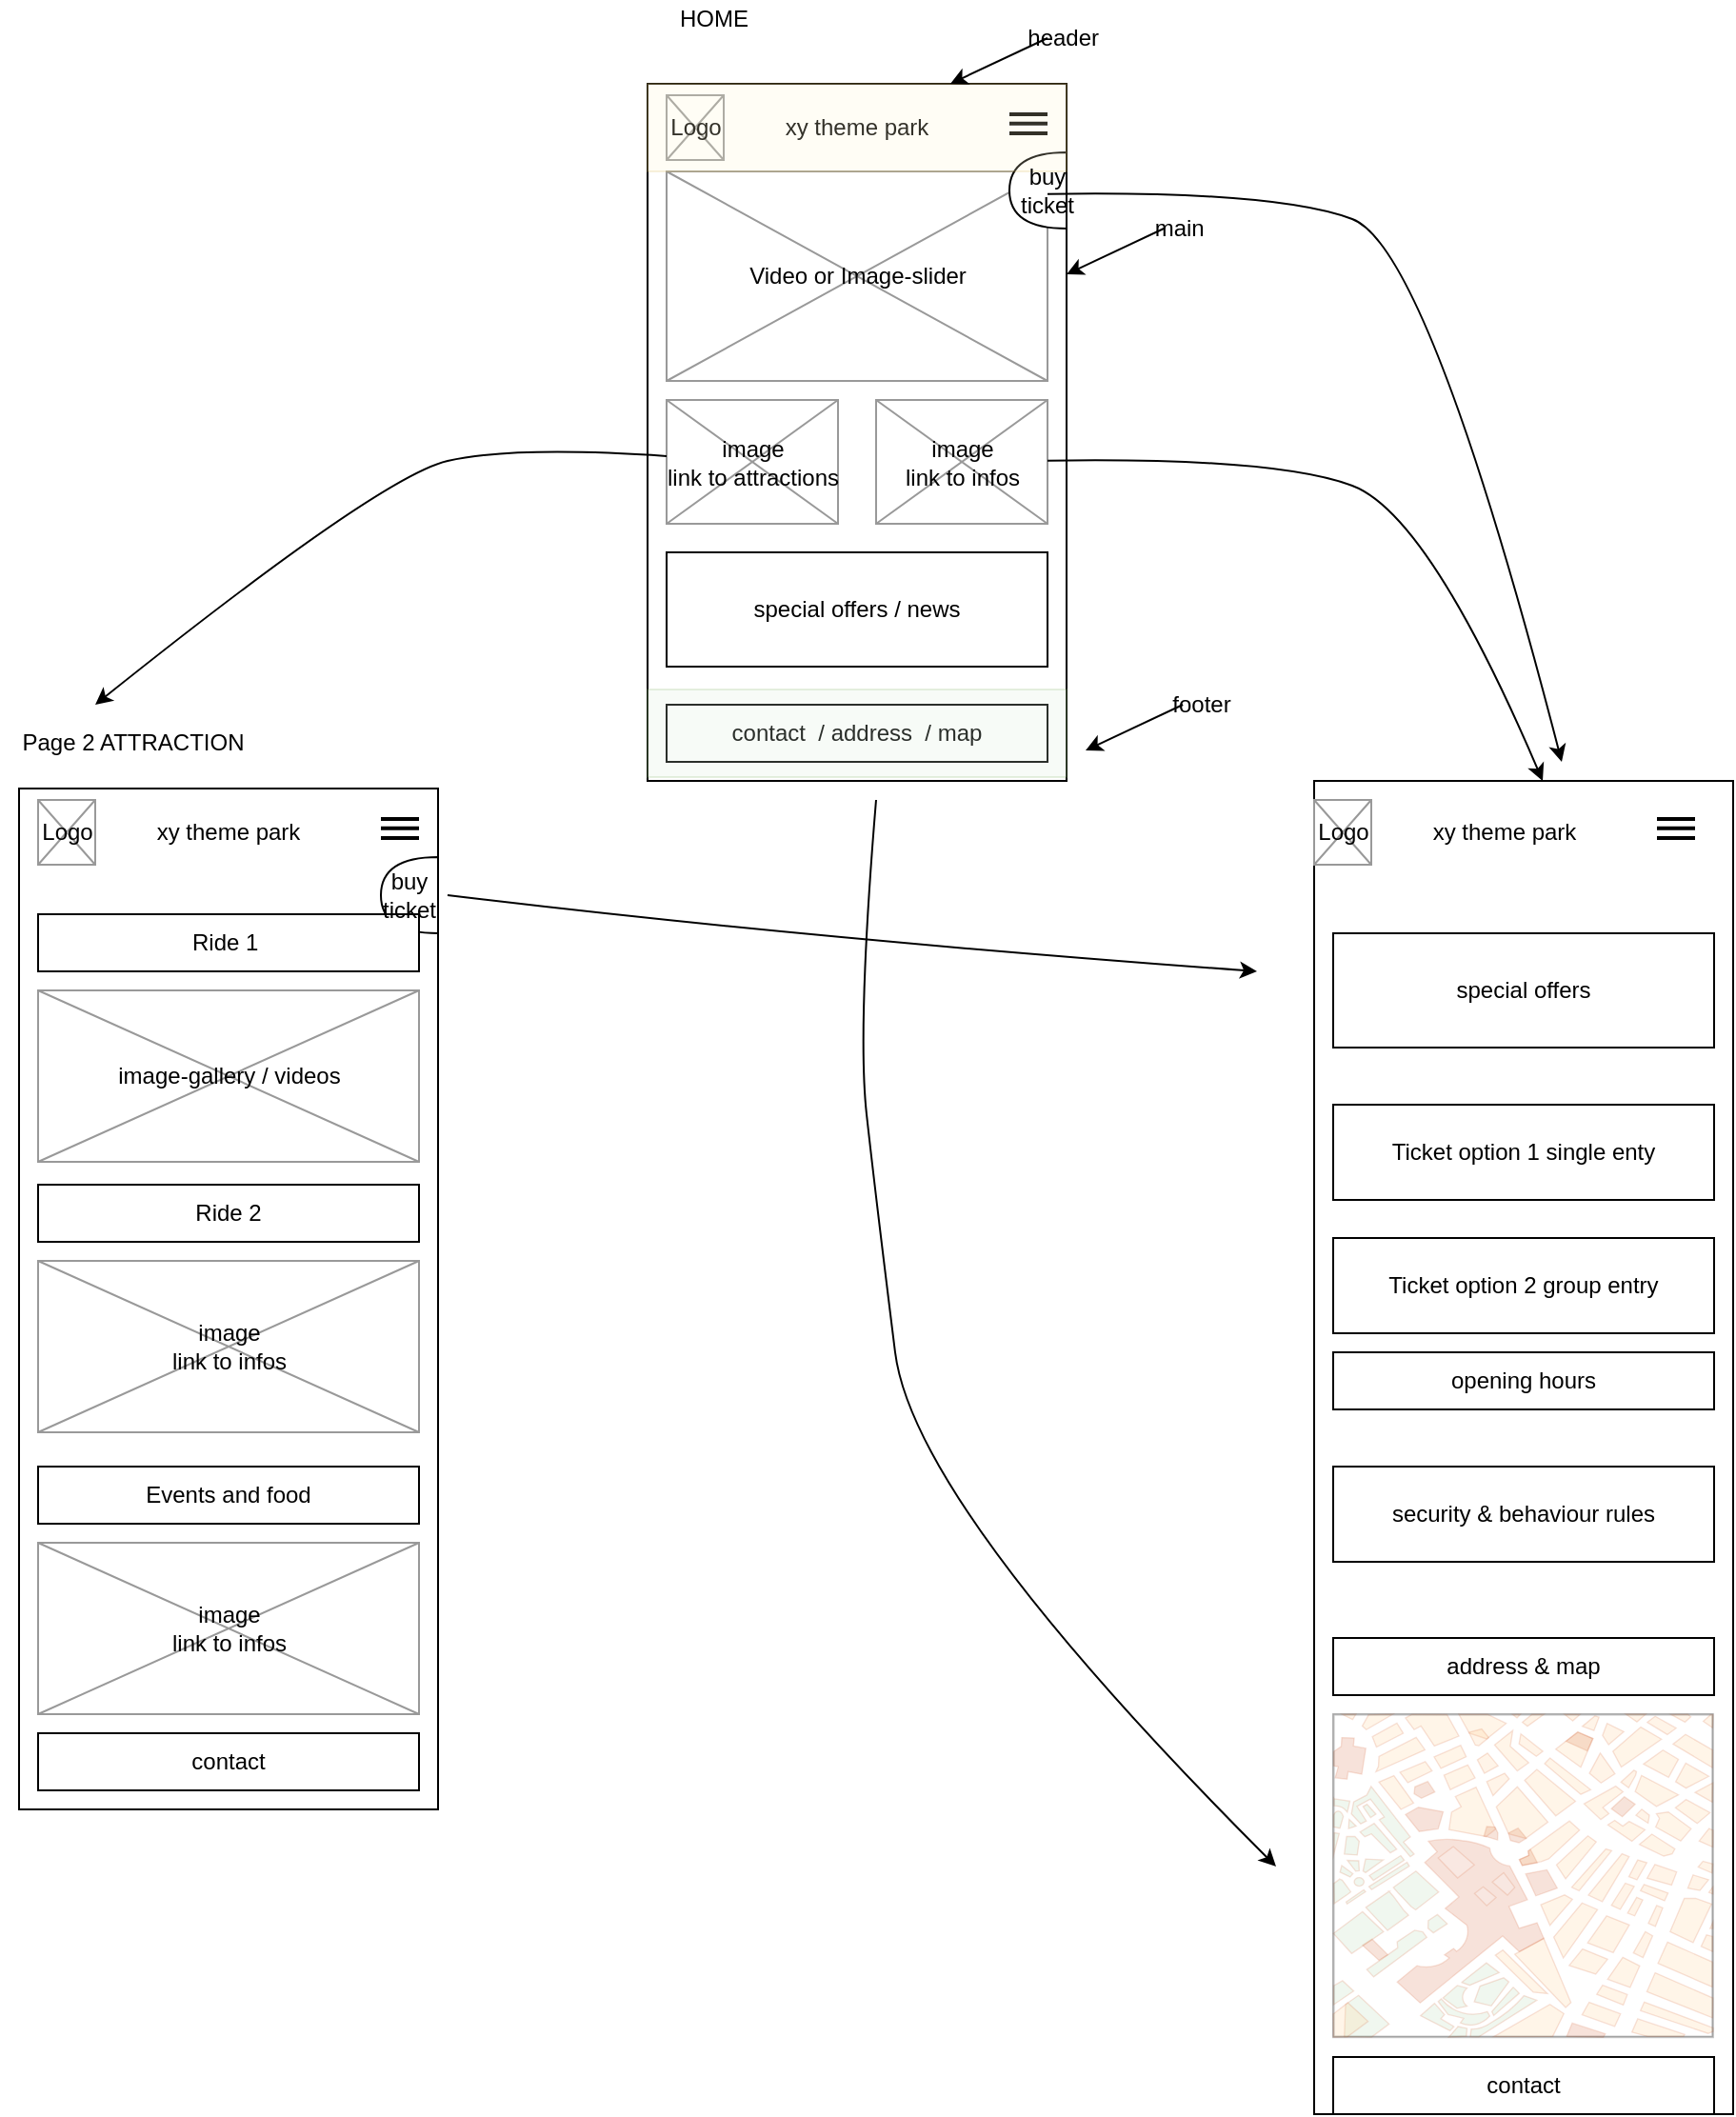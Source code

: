<mxfile version="14.7.1" type="github"><diagram id="Tz94heCCpqs6r6Kg0a_S" name="Page-1"><mxGraphModel dx="1809" dy="1105" grid="1" gridSize="10" guides="1" tooltips="1" connect="1" arrows="1" fold="1" page="1" pageScale="1" pageWidth="1169" pageHeight="827" math="0" shadow="0"><root><mxCell id="0"/><mxCell id="1" parent="0"/><mxCell id="b5tYH_EXLa9vp5NdrSGa-64" value="" style="rounded=0;whiteSpace=wrap;html=1;labelBackgroundColor=none;opacity=20;fillColor=#ffe6cc;strokeColor=#d79b00;" parent="1" vertex="1"><mxGeometry x="480" y="90" width="220" height="270" as="geometry"/></mxCell><mxCell id="b5tYH_EXLa9vp5NdrSGa-3" value="" style="rounded=0;whiteSpace=wrap;html=1;verticalAlign=middle;" parent="1" vertex="1"><mxGeometry x="480" y="44" width="220" height="366" as="geometry"/></mxCell><mxCell id="b5tYH_EXLa9vp5NdrSGa-8" value="HOME" style="text;html=1;strokeColor=none;fillColor=none;align=center;verticalAlign=middle;whiteSpace=wrap;rounded=0;" parent="1" vertex="1"><mxGeometry x="480" width="70" height="20" as="geometry"/></mxCell><mxCell id="b5tYH_EXLa9vp5NdrSGa-10" value="Page 2 ATTRACTION" style="text;html=1;strokeColor=none;fillColor=none;align=center;verticalAlign=middle;whiteSpace=wrap;rounded=0;" parent="1" vertex="1"><mxGeometry x="140" y="380" width="140" height="20" as="geometry"/></mxCell><mxCell id="b5tYH_EXLa9vp5NdrSGa-12" value="Video or Image-slider" style="verticalLabelPosition=middle;shadow=0;dashed=0;align=center;html=1;verticalAlign=middle;strokeWidth=1;shape=mxgraph.mockup.graphics.simpleIcon;strokeColor=#999999;fillColor=#ffffff;labelPosition=center;" parent="1" vertex="1"><mxGeometry x="490" y="90" width="200" height="110" as="geometry"/></mxCell><mxCell id="b5tYH_EXLa9vp5NdrSGa-16" value="image&lt;br&gt;link to attractions" style="verticalLabelPosition=middle;shadow=0;dashed=0;align=center;html=1;verticalAlign=middle;strokeWidth=1;shape=mxgraph.mockup.graphics.simpleIcon;strokeColor=#999999;fillColor=#ffffff;labelPosition=center;" parent="1" vertex="1"><mxGeometry x="490" y="210" width="90" height="65" as="geometry"/></mxCell><mxCell id="b5tYH_EXLa9vp5NdrSGa-21" value="image&lt;br&gt;link to infos" style="verticalLabelPosition=middle;shadow=0;dashed=0;align=center;html=1;verticalAlign=middle;strokeWidth=1;shape=mxgraph.mockup.graphics.simpleIcon;strokeColor=#999999;fillColor=#ffffff;labelPosition=center;" parent="1" vertex="1"><mxGeometry x="600" y="210" width="90" height="65" as="geometry"/></mxCell><mxCell id="b5tYH_EXLa9vp5NdrSGa-15" value="&lt;div&gt;Logo&lt;/div&gt;" style="verticalLabelPosition=middle;shadow=0;dashed=0;align=center;html=1;verticalAlign=middle;strokeWidth=1;shape=mxgraph.mockup.graphics.simpleIcon;strokeColor=#999999;fillColor=#ffffff;labelPosition=center;" parent="1" vertex="1"><mxGeometry x="490" y="50" width="30" height="34" as="geometry"/></mxCell><mxCell id="b5tYH_EXLa9vp5NdrSGa-24" value="" style="endArrow=none;html=1;strokeWidth=2;" parent="1" edge="1"><mxGeometry width="50" height="50" relative="1" as="geometry"><mxPoint x="670" y="60" as="sourcePoint"/><mxPoint x="690" y="60" as="targetPoint"/></mxGeometry></mxCell><mxCell id="b5tYH_EXLa9vp5NdrSGa-27" value="" style="endArrow=none;html=1;strokeWidth=2;" parent="1" edge="1"><mxGeometry width="50" height="50" relative="1" as="geometry"><mxPoint x="670" y="64.92" as="sourcePoint"/><mxPoint x="690" y="64.92" as="targetPoint"/></mxGeometry></mxCell><mxCell id="b5tYH_EXLa9vp5NdrSGa-28" value="" style="endArrow=none;html=1;strokeWidth=2;" parent="1" edge="1"><mxGeometry width="50" height="50" relative="1" as="geometry"><mxPoint x="670" y="70" as="sourcePoint"/><mxPoint x="690" y="70" as="targetPoint"/></mxGeometry></mxCell><mxCell id="b5tYH_EXLa9vp5NdrSGa-29" value="" style="shape=or;whiteSpace=wrap;html=1;gradientColor=none;rotation=-180;" parent="1" vertex="1"><mxGeometry x="670" y="80" width="30" height="40" as="geometry"/></mxCell><mxCell id="b5tYH_EXLa9vp5NdrSGa-30" value="xy theme park" style="text;html=1;strokeColor=none;fillColor=none;align=center;verticalAlign=middle;whiteSpace=wrap;rounded=0;" parent="1" vertex="1"><mxGeometry x="540" y="57" width="100" height="20" as="geometry"/></mxCell><mxCell id="b5tYH_EXLa9vp5NdrSGa-32" value="special offers / news" style="rounded=0;whiteSpace=wrap;html=1;gradientColor=none;" parent="1" vertex="1"><mxGeometry x="490" y="290" width="200" height="60" as="geometry"/></mxCell><mxCell id="b5tYH_EXLa9vp5NdrSGa-33" value="contact &amp;nbsp;/ address &amp;nbsp;/ map" style="rounded=0;whiteSpace=wrap;html=1;gradientColor=none;" parent="1" vertex="1"><mxGeometry x="490" y="370" width="200" height="30" as="geometry"/></mxCell><mxCell id="b5tYH_EXLa9vp5NdrSGa-35" value="" style="rounded=0;whiteSpace=wrap;html=1;verticalAlign=middle;" parent="1" vertex="1"><mxGeometry x="150" y="414" width="220" height="536" as="geometry"/></mxCell><mxCell id="b5tYH_EXLa9vp5NdrSGa-38" value="image-gallery / videos&lt;br&gt;" style="verticalLabelPosition=middle;shadow=0;dashed=0;align=center;html=1;verticalAlign=middle;strokeWidth=1;shape=mxgraph.mockup.graphics.simpleIcon;strokeColor=#999999;fillColor=#ffffff;labelPosition=center;" parent="1" vertex="1"><mxGeometry x="160" y="520" width="200" height="90" as="geometry"/></mxCell><mxCell id="b5tYH_EXLa9vp5NdrSGa-39" value="&lt;div&gt;Logo&lt;/div&gt;" style="verticalLabelPosition=middle;shadow=0;dashed=0;align=center;html=1;verticalAlign=middle;strokeWidth=1;shape=mxgraph.mockup.graphics.simpleIcon;strokeColor=#999999;fillColor=#ffffff;labelPosition=center;" parent="1" vertex="1"><mxGeometry x="160" y="420" width="30" height="34" as="geometry"/></mxCell><mxCell id="b5tYH_EXLa9vp5NdrSGa-40" value="" style="endArrow=none;html=1;strokeWidth=2;" parent="1" edge="1"><mxGeometry width="50" height="50" relative="1" as="geometry"><mxPoint x="340" y="430" as="sourcePoint"/><mxPoint x="360" y="430" as="targetPoint"/></mxGeometry></mxCell><mxCell id="b5tYH_EXLa9vp5NdrSGa-41" value="" style="endArrow=none;html=1;strokeWidth=2;" parent="1" edge="1"><mxGeometry width="50" height="50" relative="1" as="geometry"><mxPoint x="340" y="434.92" as="sourcePoint"/><mxPoint x="360" y="434.92" as="targetPoint"/></mxGeometry></mxCell><mxCell id="b5tYH_EXLa9vp5NdrSGa-42" value="" style="endArrow=none;html=1;strokeWidth=2;" parent="1" edge="1"><mxGeometry width="50" height="50" relative="1" as="geometry"><mxPoint x="340" y="440" as="sourcePoint"/><mxPoint x="360" y="440" as="targetPoint"/></mxGeometry></mxCell><mxCell id="b5tYH_EXLa9vp5NdrSGa-43" value="" style="shape=or;whiteSpace=wrap;html=1;gradientColor=none;rotation=-180;" parent="1" vertex="1"><mxGeometry x="340" y="450" width="30" height="40" as="geometry"/></mxCell><mxCell id="b5tYH_EXLa9vp5NdrSGa-44" value="xy theme park" style="text;html=1;strokeColor=none;fillColor=none;align=center;verticalAlign=middle;whiteSpace=wrap;rounded=0;" parent="1" vertex="1"><mxGeometry x="210" y="427" width="100" height="20" as="geometry"/></mxCell><mxCell id="b5tYH_EXLa9vp5NdrSGa-45" value="Ride 1&amp;nbsp;" style="rounded=0;whiteSpace=wrap;html=1;gradientColor=none;" parent="1" vertex="1"><mxGeometry x="160" y="480" width="200" height="30" as="geometry"/></mxCell><mxCell id="b5tYH_EXLa9vp5NdrSGa-47" value="" style="rounded=0;whiteSpace=wrap;html=1;verticalAlign=middle;" parent="1" vertex="1"><mxGeometry x="830" y="410" width="220" height="700" as="geometry"/></mxCell><mxCell id="b5tYH_EXLa9vp5NdrSGa-51" value="&lt;div&gt;Logo&lt;/div&gt;" style="verticalLabelPosition=middle;shadow=0;dashed=0;align=center;html=1;verticalAlign=middle;strokeWidth=1;shape=mxgraph.mockup.graphics.simpleIcon;strokeColor=#999999;fillColor=#ffffff;labelPosition=center;" parent="1" vertex="1"><mxGeometry x="830" y="420" width="30" height="34" as="geometry"/></mxCell><mxCell id="b5tYH_EXLa9vp5NdrSGa-52" value="" style="endArrow=none;html=1;strokeWidth=2;" parent="1" edge="1"><mxGeometry width="50" height="50" relative="1" as="geometry"><mxPoint x="1010" y="430" as="sourcePoint"/><mxPoint x="1030" y="430" as="targetPoint"/></mxGeometry></mxCell><mxCell id="b5tYH_EXLa9vp5NdrSGa-53" value="" style="endArrow=none;html=1;strokeWidth=2;" parent="1" edge="1"><mxGeometry width="50" height="50" relative="1" as="geometry"><mxPoint x="1010" y="434.92" as="sourcePoint"/><mxPoint x="1030" y="434.92" as="targetPoint"/></mxGeometry></mxCell><mxCell id="b5tYH_EXLa9vp5NdrSGa-54" value="" style="endArrow=none;html=1;strokeWidth=2;" parent="1" edge="1"><mxGeometry width="50" height="50" relative="1" as="geometry"><mxPoint x="1010" y="440" as="sourcePoint"/><mxPoint x="1030" y="440" as="targetPoint"/></mxGeometry></mxCell><mxCell id="b5tYH_EXLa9vp5NdrSGa-56" value="xy theme park" style="text;html=1;strokeColor=none;fillColor=none;align=center;verticalAlign=middle;whiteSpace=wrap;rounded=0;" parent="1" vertex="1"><mxGeometry x="880" y="427" width="100" height="20" as="geometry"/></mxCell><mxCell id="b5tYH_EXLa9vp5NdrSGa-57" value="special offers" style="rounded=0;whiteSpace=wrap;html=1;gradientColor=none;" parent="1" vertex="1"><mxGeometry x="840" y="490" width="200" height="60" as="geometry"/></mxCell><mxCell id="b5tYH_EXLa9vp5NdrSGa-59" value="" style="rounded=0;whiteSpace=wrap;html=1;labelBackgroundColor=none;opacity=20;fillColor=#fff2cc;strokeColor=#d6b656;" parent="1" vertex="1"><mxGeometry x="480" y="44" width="220" height="46" as="geometry"/></mxCell><mxCell id="b5tYH_EXLa9vp5NdrSGa-62" value="" style="endArrow=classic;html=1;strokeWidth=1;" parent="1" target="b5tYH_EXLa9vp5NdrSGa-59" edge="1"><mxGeometry width="50" height="50" relative="1" as="geometry"><mxPoint x="690" y="20" as="sourcePoint"/><mxPoint x="800" y="34" as="targetPoint"/><Array as="points"/></mxGeometry></mxCell><mxCell id="b5tYH_EXLa9vp5NdrSGa-63" value="header&amp;nbsp;" style="text;html=1;strokeColor=none;fillColor=none;align=center;verticalAlign=middle;whiteSpace=wrap;rounded=0;labelBackgroundColor=none;opacity=20;" parent="1" vertex="1"><mxGeometry x="680" y="10" width="40" height="20" as="geometry"/></mxCell><mxCell id="b5tYH_EXLa9vp5NdrSGa-65" value="" style="endArrow=classic;html=1;strokeWidth=1;" parent="1" edge="1"><mxGeometry width="50" height="50" relative="1" as="geometry"><mxPoint x="751.06" y="120" as="sourcePoint"/><mxPoint x="699.996" y="144" as="targetPoint"/><Array as="points"/></mxGeometry></mxCell><mxCell id="b5tYH_EXLa9vp5NdrSGa-66" value="main&amp;nbsp;" style="text;html=1;strokeColor=none;fillColor=none;align=center;verticalAlign=middle;whiteSpace=wrap;rounded=0;labelBackgroundColor=none;opacity=20;" parent="1" vertex="1"><mxGeometry x="741.06" y="110" width="40" height="20" as="geometry"/></mxCell><mxCell id="b5tYH_EXLa9vp5NdrSGa-67" value="" style="endArrow=classic;html=1;strokeWidth=1;" parent="1" edge="1"><mxGeometry width="50" height="50" relative="1" as="geometry"><mxPoint x="761.06" y="370" as="sourcePoint"/><mxPoint x="709.996" y="394" as="targetPoint"/><Array as="points"/></mxGeometry></mxCell><mxCell id="b5tYH_EXLa9vp5NdrSGa-68" value="footer" style="text;html=1;strokeColor=none;fillColor=none;align=center;verticalAlign=middle;whiteSpace=wrap;rounded=0;labelBackgroundColor=none;opacity=20;" parent="1" vertex="1"><mxGeometry x="751.06" y="360" width="40" height="20" as="geometry"/></mxCell><mxCell id="b5tYH_EXLa9vp5NdrSGa-69" value="" style="rounded=0;whiteSpace=wrap;html=1;labelBackgroundColor=none;opacity=20;fillColor=#d5e8d4;strokeColor=#82b366;" parent="1" vertex="1"><mxGeometry x="480" y="362" width="220" height="46" as="geometry"/></mxCell><mxCell id="b5tYH_EXLa9vp5NdrSGa-70" value="" style="curved=1;endArrow=classic;html=1;strokeWidth=1;" parent="1" source="b5tYH_EXLa9vp5NdrSGa-16" edge="1"><mxGeometry width="50" height="50" relative="1" as="geometry"><mxPoint x="310" y="210" as="sourcePoint"/><mxPoint x="190" y="370" as="targetPoint"/><Array as="points"><mxPoint x="410" y="234"/><mxPoint x="340" y="250"/></Array></mxGeometry></mxCell><mxCell id="b5tYH_EXLa9vp5NdrSGa-71" value="" style="curved=1;endArrow=classic;html=1;strokeWidth=1;" parent="1" source="b5tYH_EXLa9vp5NdrSGa-21" edge="1"><mxGeometry width="50" height="50" relative="1" as="geometry"><mxPoint x="730" y="239" as="sourcePoint"/><mxPoint x="950" y="410" as="targetPoint"/><Array as="points"><mxPoint x="810" y="240"/><mxPoint x="890" y="270"/></Array></mxGeometry></mxCell><mxCell id="b5tYH_EXLa9vp5NdrSGa-72" value="buy ticket" style="text;html=1;strokeColor=none;fillColor=none;align=center;verticalAlign=middle;whiteSpace=wrap;rounded=0;labelBackgroundColor=none;opacity=20;" parent="1" vertex="1"><mxGeometry x="670" y="90" width="40" height="20" as="geometry"/></mxCell><mxCell id="b5tYH_EXLa9vp5NdrSGa-73" value="buy ticket" style="text;html=1;strokeColor=none;fillColor=none;align=center;verticalAlign=middle;whiteSpace=wrap;rounded=0;labelBackgroundColor=none;opacity=20;" parent="1" vertex="1"><mxGeometry x="335" y="460" width="40" height="20" as="geometry"/></mxCell><mxCell id="b5tYH_EXLa9vp5NdrSGa-75" value="image&lt;br&gt;link to infos" style="verticalLabelPosition=middle;shadow=0;dashed=0;align=center;html=1;verticalAlign=middle;strokeWidth=1;shape=mxgraph.mockup.graphics.simpleIcon;strokeColor=#999999;fillColor=#ffffff;labelPosition=center;" parent="1" vertex="1"><mxGeometry x="160" y="662" width="200" height="90" as="geometry"/></mxCell><mxCell id="b5tYH_EXLa9vp5NdrSGa-76" value="Ride 2" style="rounded=0;whiteSpace=wrap;html=1;gradientColor=none;" parent="1" vertex="1"><mxGeometry x="160" y="622" width="200" height="30" as="geometry"/></mxCell><mxCell id="b5tYH_EXLa9vp5NdrSGa-77" value="image&lt;br&gt;link to infos" style="verticalLabelPosition=middle;shadow=0;dashed=0;align=center;html=1;verticalAlign=middle;strokeWidth=1;shape=mxgraph.mockup.graphics.simpleIcon;strokeColor=#999999;fillColor=#ffffff;labelPosition=center;" parent="1" vertex="1"><mxGeometry x="160" y="810" width="200" height="90" as="geometry"/></mxCell><mxCell id="b5tYH_EXLa9vp5NdrSGa-78" value="Events and food" style="rounded=0;whiteSpace=wrap;html=1;gradientColor=none;" parent="1" vertex="1"><mxGeometry x="160" y="770" width="200" height="30" as="geometry"/></mxCell><mxCell id="ioKyxTYpM8XxDTt9hKgP-1" value="" style="curved=1;endArrow=classic;html=1;strokeWidth=1;" parent="1" edge="1"><mxGeometry width="50" height="50" relative="1" as="geometry"><mxPoint x="690" y="101.818" as="sourcePoint"/><mxPoint x="960" y="400" as="targetPoint"/><Array as="points"><mxPoint x="810" y="100"/><mxPoint x="890" y="130"/></Array></mxGeometry></mxCell><mxCell id="ioKyxTYpM8XxDTt9hKgP-2" value="" style="curved=1;endArrow=classic;html=1;strokeWidth=1;startArrow=none;exitX=1;exitY=0.5;exitDx=0;exitDy=0;" parent="1" source="b5tYH_EXLa9vp5NdrSGa-73" edge="1"><mxGeometry width="50" height="50" relative="1" as="geometry"><mxPoint x="490" y="493" as="sourcePoint"/><mxPoint x="800" y="510" as="targetPoint"/><Array as="points"><mxPoint x="560" y="492.5"/></Array></mxGeometry></mxCell><mxCell id="ioKyxTYpM8XxDTt9hKgP-4" value="" style="verticalLabelPosition=bottom;shadow=0;dashed=0;align=center;html=1;verticalAlign=top;strokeWidth=1;shape=mxgraph.mockup.misc.map;labelBackgroundColor=none;gradientColor=none;opacity=20;" parent="1" vertex="1"><mxGeometry x="840" y="900" width="200" height="170" as="geometry"/></mxCell><mxCell id="ioKyxTYpM8XxDTt9hKgP-6" value="" style="curved=1;endArrow=classic;html=1;strokeWidth=1;" parent="1" edge="1"><mxGeometry width="50" height="50" relative="1" as="geometry"><mxPoint x="600" y="420" as="sourcePoint"/><mxPoint x="810" y="980" as="targetPoint"/><Array as="points"><mxPoint x="590" y="540"/><mxPoint x="600" y="630"/><mxPoint x="620" y="790"/></Array></mxGeometry></mxCell><mxCell id="ioKyxTYpM8XxDTt9hKgP-9" value="address &amp;amp; map" style="rounded=0;whiteSpace=wrap;html=1;gradientColor=none;" parent="1" vertex="1"><mxGeometry x="840" y="860" width="200" height="30" as="geometry"/></mxCell><mxCell id="ioKyxTYpM8XxDTt9hKgP-10" value="opening hours" style="rounded=0;whiteSpace=wrap;html=1;gradientColor=none;" parent="1" vertex="1"><mxGeometry x="840" y="710" width="200" height="30" as="geometry"/></mxCell><mxCell id="ioKyxTYpM8XxDTt9hKgP-11" value="Ticket option 1 single enty" style="rounded=0;whiteSpace=wrap;html=1;gradientColor=none;" parent="1" vertex="1"><mxGeometry x="840" y="580" width="200" height="50" as="geometry"/></mxCell><mxCell id="ioKyxTYpM8XxDTt9hKgP-12" value="Ticket option 2 group entry" style="rounded=0;whiteSpace=wrap;html=1;gradientColor=none;" parent="1" vertex="1"><mxGeometry x="840" y="650" width="200" height="50" as="geometry"/></mxCell><mxCell id="ioKyxTYpM8XxDTt9hKgP-13" value="security &amp;amp; behaviour rules" style="rounded=0;whiteSpace=wrap;html=1;gradientColor=none;" parent="1" vertex="1"><mxGeometry x="840" y="770" width="200" height="50" as="geometry"/></mxCell><mxCell id="ioKyxTYpM8XxDTt9hKgP-15" value="contact" style="rounded=0;whiteSpace=wrap;html=1;gradientColor=none;" parent="1" vertex="1"><mxGeometry x="840" y="1080" width="200" height="30" as="geometry"/></mxCell><mxCell id="ioKyxTYpM8XxDTt9hKgP-16" value="contact" style="rounded=0;whiteSpace=wrap;html=1;gradientColor=none;" parent="1" vertex="1"><mxGeometry x="160" y="910" width="200" height="30" as="geometry"/></mxCell></root></mxGraphModel></diagram></mxfile>